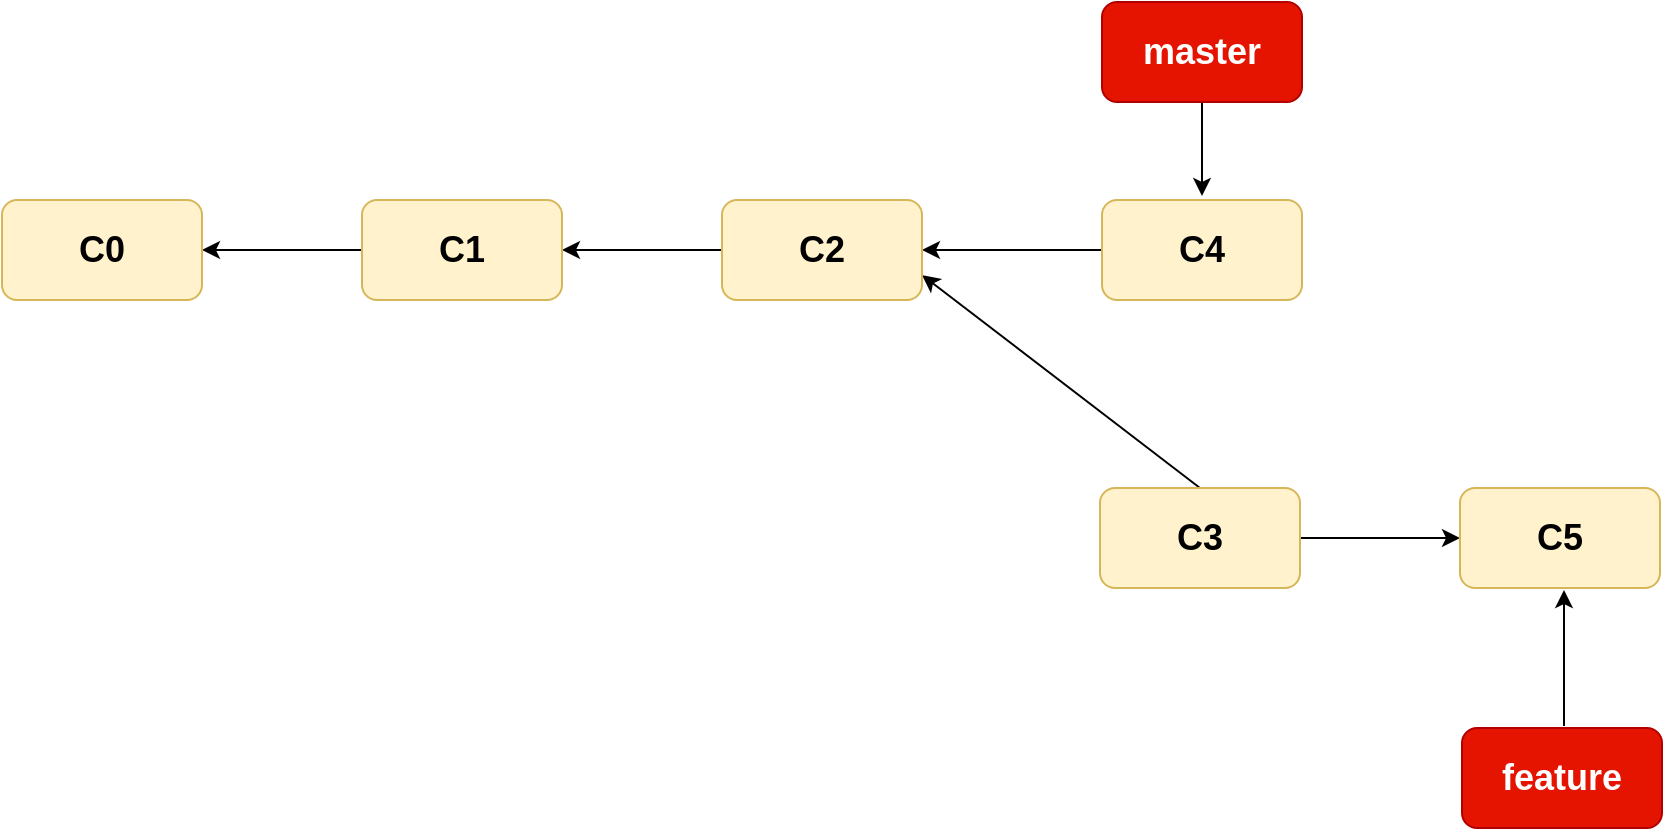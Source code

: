 <mxfile>
    <diagram id="Zphku5AM_jrOAezdSDCR" name="第 1 页">
        <mxGraphModel dx="1687" dy="1404" grid="1" gridSize="10" guides="1" tooltips="1" connect="1" arrows="1" fold="1" page="1" pageScale="1" pageWidth="827" pageHeight="1169" math="0" shadow="0">
            <root>
                <mxCell id="0"/>
                <mxCell id="1" parent="0"/>
                <mxCell id="4" value="" style="edgeStyle=none;html=1;fontSize=18;fontStyle=1;startArrow=classic;startFill=1;endArrow=none;endFill=0;" parent="1" source="2" target="3" edge="1">
                    <mxGeometry relative="1" as="geometry"/>
                </mxCell>
                <mxCell id="2" value="C0" style="rounded=1;whiteSpace=wrap;html=1;fillColor=#fff2cc;strokeColor=#d6b656;fontSize=18;fontStyle=1" parent="1" vertex="1">
                    <mxGeometry x="50" y="340" width="100" height="50" as="geometry"/>
                </mxCell>
                <mxCell id="6" value="" style="edgeStyle=none;html=1;fontSize=18;fontStyle=1;startArrow=classic;startFill=1;endArrow=none;endFill=0;" parent="1" source="3" target="5" edge="1">
                    <mxGeometry relative="1" as="geometry"/>
                </mxCell>
                <mxCell id="3" value="C1" style="rounded=1;whiteSpace=wrap;html=1;fillColor=#fff2cc;strokeColor=#d6b656;fontSize=18;fontStyle=1" parent="1" vertex="1">
                    <mxGeometry x="230" y="340" width="100" height="50" as="geometry"/>
                </mxCell>
                <mxCell id="8" value="" style="edgeStyle=none;html=1;fontSize=18;fontStyle=1;startArrow=classic;startFill=1;endArrow=none;endFill=0;" parent="1" target="7" edge="1">
                    <mxGeometry relative="1" as="geometry">
                        <mxPoint x="650" y="338" as="sourcePoint"/>
                    </mxGeometry>
                </mxCell>
                <mxCell id="13" value="" style="edgeStyle=none;html=1;exitX=1;exitY=0.75;exitDx=0;exitDy=0;entryX=0.5;entryY=0;entryDx=0;entryDy=0;startArrow=classic;startFill=1;endArrow=none;endFill=0;" parent="1" source="5" target="12" edge="1">
                    <mxGeometry relative="1" as="geometry"/>
                </mxCell>
                <mxCell id="21" value="" style="edgeStyle=none;html=1;startArrow=classic;startFill=1;endArrow=none;endFill=0;" parent="1" source="5" target="20" edge="1">
                    <mxGeometry relative="1" as="geometry"/>
                </mxCell>
                <mxCell id="5" value="C2" style="rounded=1;whiteSpace=wrap;html=1;fillColor=#fff2cc;strokeColor=#d6b656;fontSize=18;fontStyle=1" parent="1" vertex="1">
                    <mxGeometry x="410" y="340" width="100" height="50" as="geometry"/>
                </mxCell>
                <mxCell id="7" value="master" style="rounded=1;whiteSpace=wrap;html=1;fillColor=#e51400;strokeColor=#B20000;fontColor=#ffffff;fontSize=18;fontStyle=1" parent="1" vertex="1">
                    <mxGeometry x="600" y="241" width="100" height="50" as="geometry"/>
                </mxCell>
                <mxCell id="11" value="feature" style="rounded=1;whiteSpace=wrap;html=1;fillColor=#e51400;strokeColor=#B20000;fontColor=#ffffff;fontSize=18;fontStyle=1" parent="1" vertex="1">
                    <mxGeometry x="780" y="604" width="100" height="50" as="geometry"/>
                </mxCell>
                <mxCell id="23" value="" style="edgeStyle=none;html=1;" parent="1" source="12" target="22" edge="1">
                    <mxGeometry relative="1" as="geometry"/>
                </mxCell>
                <mxCell id="12" value="C3" style="rounded=1;whiteSpace=wrap;html=1;fillColor=#fff2cc;strokeColor=#d6b656;fontSize=18;fontStyle=1" parent="1" vertex="1">
                    <mxGeometry x="599" y="484" width="100" height="50" as="geometry"/>
                </mxCell>
                <mxCell id="19" value="" style="endArrow=classic;html=1;exitX=0.5;exitY=0;exitDx=0;exitDy=0;entryX=0.5;entryY=1;entryDx=0;entryDy=0;" parent="1" edge="1">
                    <mxGeometry width="50" height="50" relative="1" as="geometry">
                        <mxPoint x="831" y="603" as="sourcePoint"/>
                        <mxPoint x="831" y="535" as="targetPoint"/>
                    </mxGeometry>
                </mxCell>
                <mxCell id="20" value="C4" style="rounded=1;whiteSpace=wrap;html=1;fillColor=#fff2cc;strokeColor=#d6b656;fontSize=18;fontStyle=1" parent="1" vertex="1">
                    <mxGeometry x="600" y="340" width="100" height="50" as="geometry"/>
                </mxCell>
                <mxCell id="22" value="C5" style="rounded=1;whiteSpace=wrap;html=1;fillColor=#fff2cc;strokeColor=#d6b656;fontSize=18;fontStyle=1" parent="1" vertex="1">
                    <mxGeometry x="779" y="484" width="100" height="50" as="geometry"/>
                </mxCell>
            </root>
        </mxGraphModel>
    </diagram>
</mxfile>